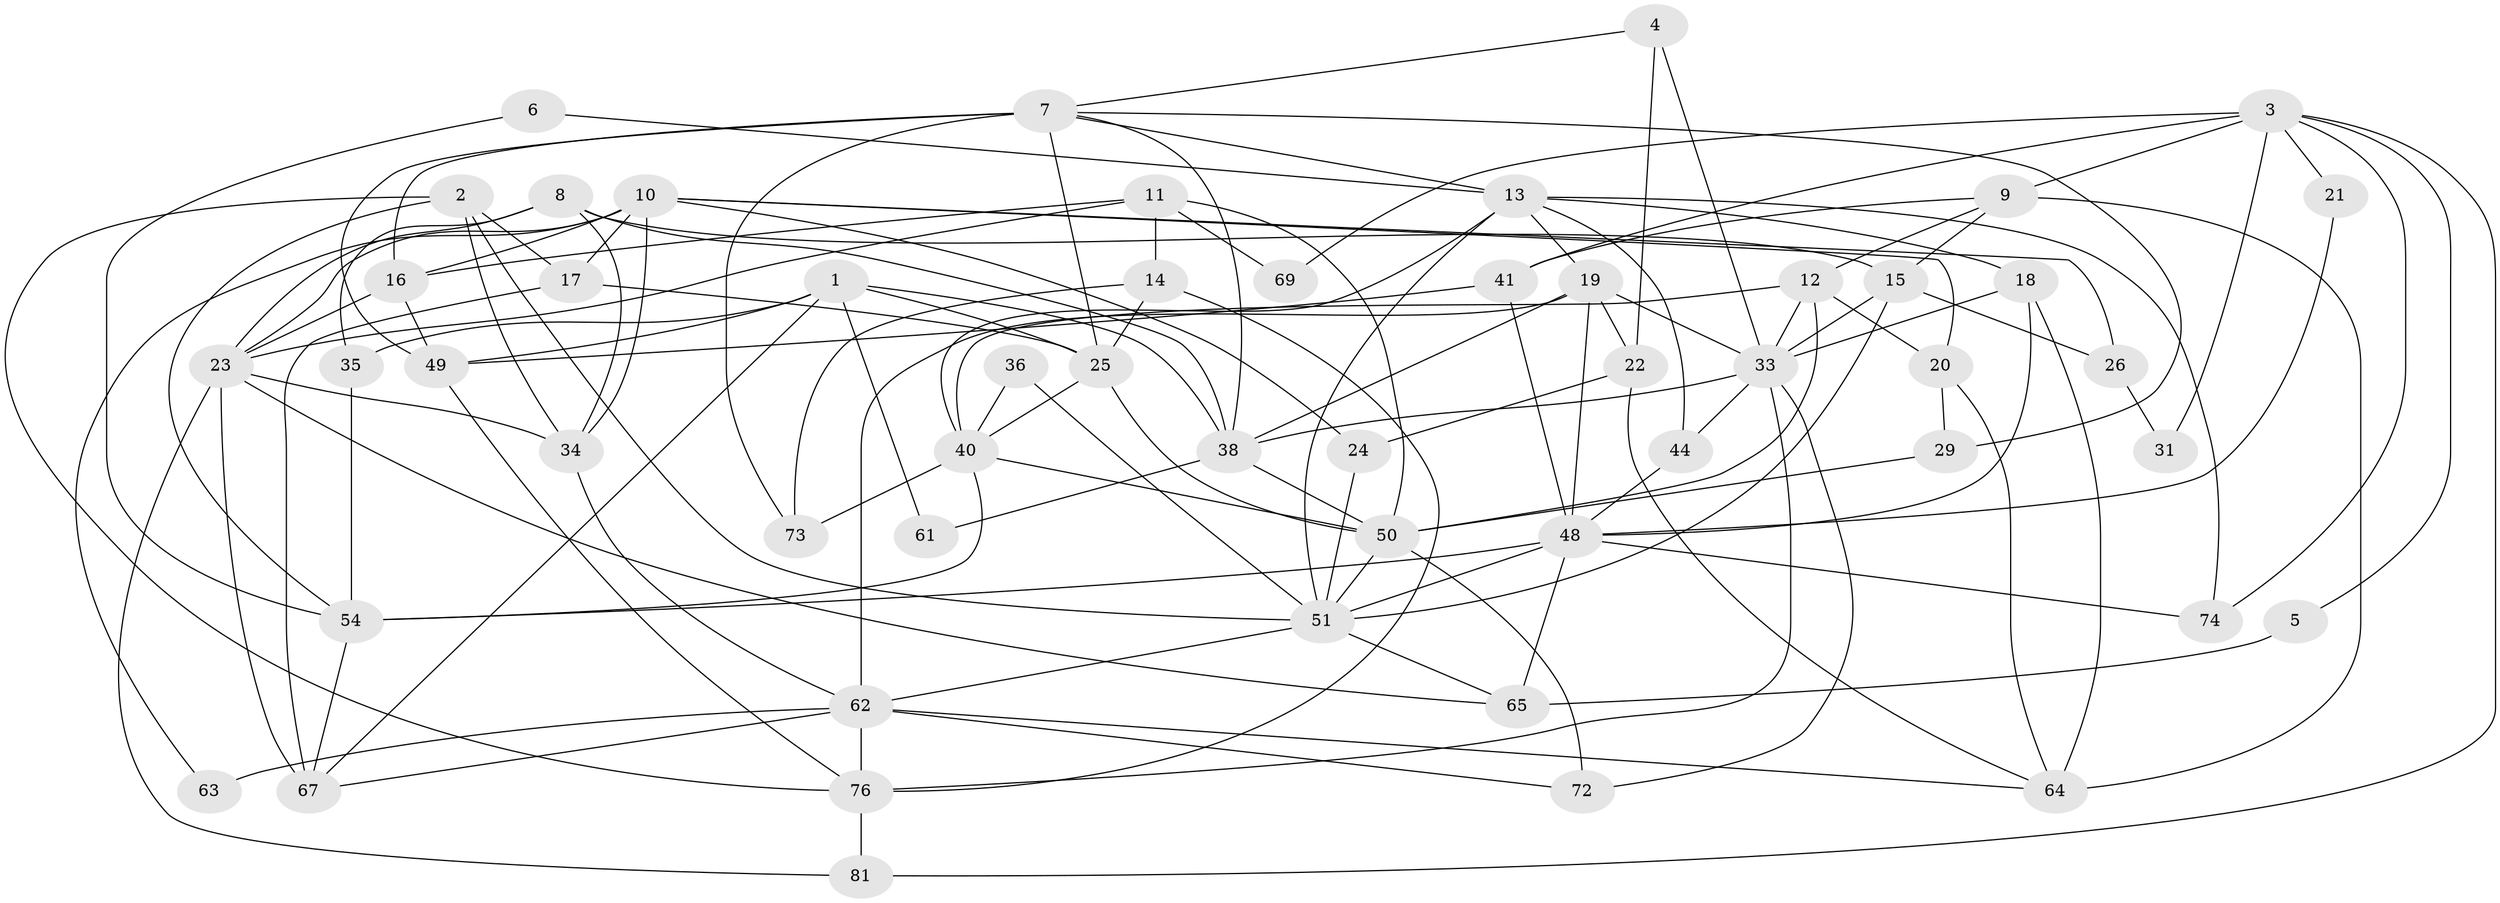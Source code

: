 // original degree distribution, {4: 0.3253012048192771, 2: 0.14457831325301204, 6: 0.07228915662650602, 3: 0.20481927710843373, 5: 0.20481927710843373, 7: 0.04819277108433735}
// Generated by graph-tools (version 1.1) at 2025/42/03/06/25 10:42:00]
// undirected, 53 vertices, 128 edges
graph export_dot {
graph [start="1"]
  node [color=gray90,style=filled];
  1 [super="+37"];
  2 [super="+60"];
  3 [super="+52"];
  4;
  5;
  6;
  7 [super="+47"];
  8 [super="+39"];
  9 [super="+79"];
  10 [super="+27"];
  11 [super="+32"];
  12 [super="+45"];
  13 [super="+55"];
  14;
  15;
  16 [super="+70"];
  17 [super="+80"];
  18 [super="+57"];
  19 [super="+56"];
  20 [super="+42"];
  21;
  22 [super="+30"];
  23 [super="+28"];
  24;
  25 [super="+43"];
  26;
  29;
  31;
  33 [super="+46"];
  34 [super="+77"];
  35;
  36;
  38 [super="+58"];
  40 [super="+78"];
  41;
  44;
  48 [super="+68"];
  49;
  50 [super="+53"];
  51 [super="+66"];
  54 [super="+59"];
  61;
  62 [super="+71"];
  63;
  64 [super="+75"];
  65;
  67 [super="+82"];
  69;
  72;
  73;
  74;
  76 [super="+83"];
  81;
  1 -- 67;
  1 -- 49;
  1 -- 25;
  1 -- 35;
  1 -- 61;
  1 -- 38;
  2 -- 54;
  2 -- 17;
  2 -- 51;
  2 -- 76;
  2 -- 34;
  3 -- 9 [weight=2];
  3 -- 41;
  3 -- 5;
  3 -- 31;
  3 -- 69;
  3 -- 81;
  3 -- 21;
  3 -- 74;
  4 -- 7;
  4 -- 22;
  4 -- 33;
  5 -- 65;
  6 -- 54;
  6 -- 13;
  7 -- 73;
  7 -- 16;
  7 -- 29;
  7 -- 49;
  7 -- 38;
  7 -- 13;
  7 -- 25 [weight=2];
  8 -- 15;
  8 -- 34;
  8 -- 35;
  8 -- 38;
  8 -- 23;
  9 -- 15;
  9 -- 12 [weight=2];
  9 -- 64 [weight=2];
  9 -- 41;
  10 -- 17;
  10 -- 34;
  10 -- 23;
  10 -- 26;
  10 -- 24;
  10 -- 63;
  10 -- 20;
  10 -- 16 [weight=2];
  11 -- 50;
  11 -- 23;
  11 -- 69;
  11 -- 14;
  11 -- 16;
  12 -- 20;
  12 -- 33;
  12 -- 40 [weight=2];
  12 -- 50;
  13 -- 44;
  13 -- 19;
  13 -- 18;
  13 -- 51;
  13 -- 74;
  13 -- 40;
  14 -- 73;
  14 -- 76;
  14 -- 25;
  15 -- 33;
  15 -- 51;
  15 -- 26;
  16 -- 49;
  16 -- 23;
  17 -- 67 [weight=2];
  17 -- 25;
  18 -- 33;
  18 -- 64;
  18 -- 48;
  19 -- 22;
  19 -- 38;
  19 -- 48;
  19 -- 33;
  19 -- 62;
  20 -- 29;
  20 -- 64;
  21 -- 48;
  22 -- 24;
  22 -- 64;
  23 -- 81;
  23 -- 65;
  23 -- 67;
  23 -- 34;
  24 -- 51;
  25 -- 40;
  25 -- 50;
  26 -- 31;
  29 -- 50;
  33 -- 38;
  33 -- 44;
  33 -- 76;
  33 -- 72;
  34 -- 62;
  35 -- 54;
  36 -- 51;
  36 -- 40;
  38 -- 61;
  38 -- 50;
  40 -- 54;
  40 -- 50;
  40 -- 73;
  41 -- 49;
  41 -- 48;
  44 -- 48;
  48 -- 54;
  48 -- 51;
  48 -- 65;
  48 -- 74;
  49 -- 76;
  50 -- 72;
  50 -- 51;
  51 -- 65;
  51 -- 62;
  54 -- 67;
  62 -- 67;
  62 -- 63;
  62 -- 72;
  62 -- 76;
  62 -- 64;
  76 -- 81;
}
